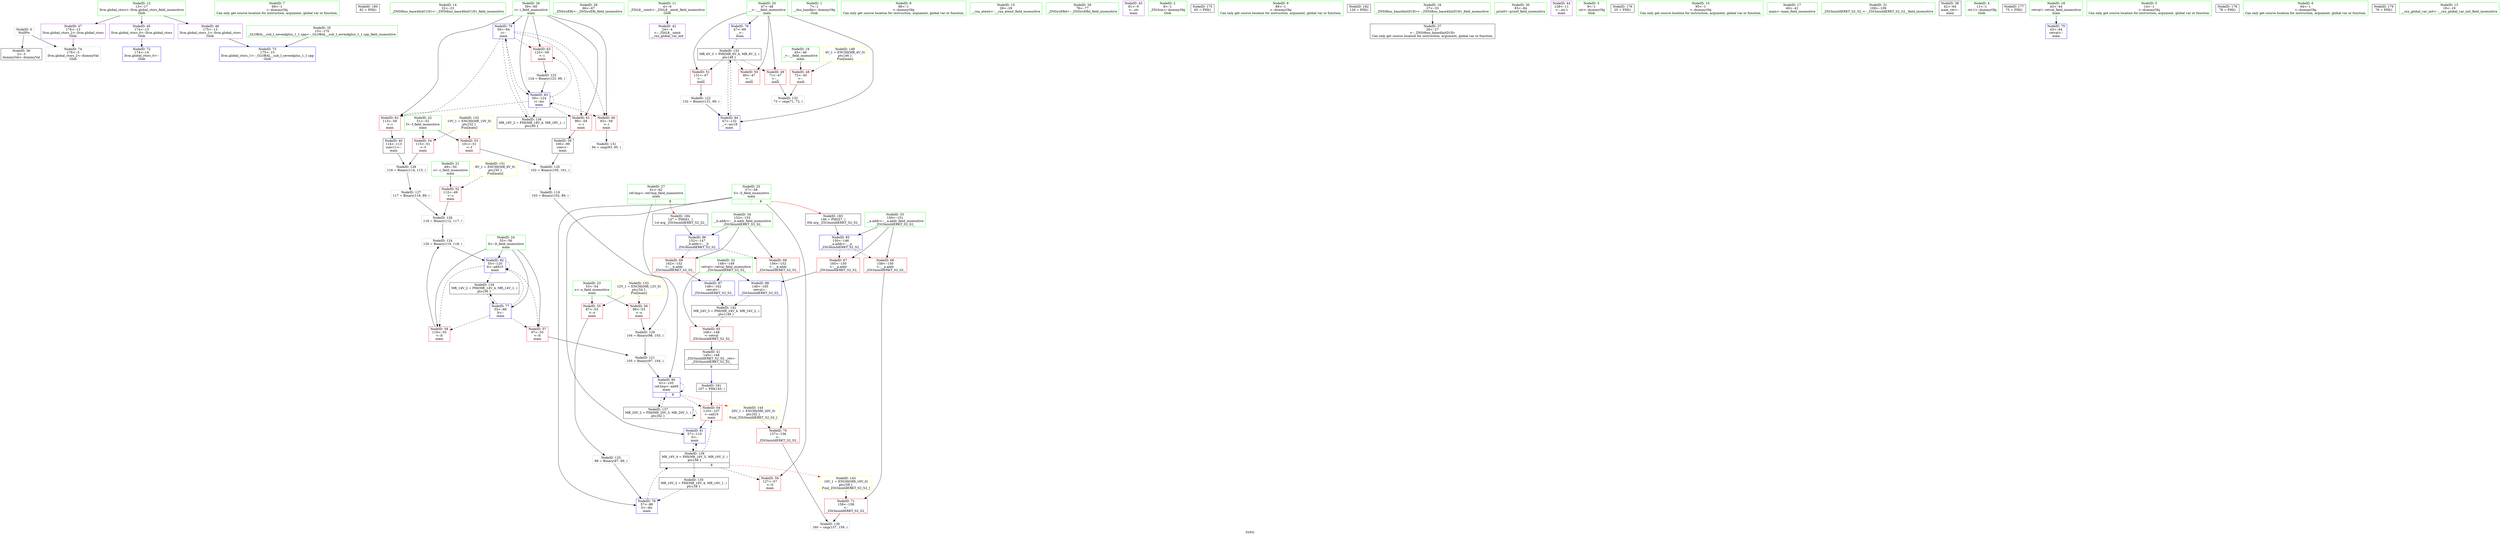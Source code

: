 digraph "SVFG" {
	label="SVFG";

	Node0x55ca93795060 [shape=record,color=grey,label="{NodeID: 0\nNullPtr}"];
	Node0x55ca93795060 -> Node0x55ca937ab0d0[style=solid];
	Node0x55ca93795060 -> Node0x55ca937ae120[style=solid];
	Node0x55ca937a98e0 [shape=record,color=green,label="{NodeID: 7\n69\<--1\n\<--dummyObj\nCan only get source location for instruction, argument, global var or function.}"];
	Node0x55ca937c3ca0 [shape=record,color=black,label="{NodeID: 180\n82 = PHI()\n}"];
	Node0x55ca937a9d40 [shape=record,color=green,label="{NodeID: 14\n22\<--23\n_ZNSt8ios_base4InitC1Ev\<--_ZNSt8ios_base4InitC1Ev_field_insensitive\n}"];
	Node0x55ca937aa3b0 [shape=record,color=green,label="{NodeID: 21\n49\<--50\nc\<--c_field_insensitive\nmain\n}"];
	Node0x55ca937aa3b0 -> Node0x55ca937acee0[style=solid];
	Node0x55ca937aa960 [shape=record,color=green,label="{NodeID: 28\n66\<--67\n_ZNSirsERi\<--_ZNSirsERi_field_insensitive\n}"];
	Node0x55ca937aafd0 [shape=record,color=green,label="{NodeID: 35\n15\<--170\n_GLOBAL__sub_I_sevenkplus_1_1.cpp\<--_GLOBAL__sub_I_sevenkplus_1_1.cpp_field_insensitive\n}"];
	Node0x55ca937aafd0 -> Node0x55ca937ae020[style=solid];
	Node0x55ca937b1970 [shape=record,color=grey,label="{NodeID: 125\n88 = Binary(87, 89, )\n}"];
	Node0x55ca937b1970 -> Node0x55ca937ae490[style=solid];
	Node0x55ca937ab610 [shape=record,color=purple,label="{NodeID: 42\n24\<--4\n\<--_ZStL8__ioinit\n__cxx_global_var_init\n}"];
	Node0x55ca937b23f0 [shape=record,color=grey,label="{NodeID: 132\n73 = cmp(71, 72, )\n}"];
	Node0x55ca937acc70 [shape=record,color=red,label="{NodeID: 49\n71\<--47\n\<--__\nmain\n}"];
	Node0x55ca937acc70 -> Node0x55ca937b23f0[style=solid];
	Node0x55ca937b8a40 [shape=record,color=black,label="{NodeID: 139\nMR_16V_4 = PHI(MR_16V_5, MR_16V_3, )\npts\{58 \}\n|{|<s4>8}}"];
	Node0x55ca937b8a40 -> Node0x55ca937ad490[style=dashed];
	Node0x55ca937b8a40 -> Node0x55ca937ad8a0[style=dashed];
	Node0x55ca937b8a40 -> Node0x55ca937ae700[style=dashed];
	Node0x55ca937b8a40 -> Node0x55ca937b7640[style=dashed];
	Node0x55ca937b8a40:s4 -> Node0x55ca937b9e40[style=dashed,color=red];
	Node0x55ca937ad220 [shape=record,color=red,label="{NodeID: 56\n98\<--53\n\<--x\nmain\n}"];
	Node0x55ca937ad220 -> Node0x55ca937b1f70[style=solid];
	Node0x55ca937ad7d0 [shape=record,color=red,label="{NodeID: 63\n123\<--59\n\<--i\nmain\n}"];
	Node0x55ca937ad7d0 -> Node0x55ca937b1670[style=solid];
	Node0x55ca937bb170 [shape=record,color=yellow,style=double,label="{NodeID: 153\n12V_1 = ENCHI(MR_12V_0)\npts\{54 \}\nFun[main]}"];
	Node0x55ca937bb170 -> Node0x55ca937ad150[style=dashed];
	Node0x55ca937bb170 -> Node0x55ca937ad220[style=dashed];
	Node0x55ca937add80 [shape=record,color=red,label="{NodeID: 70\n157\<--156\n\<--\n_ZSt3minIdERKT_S2_S2_\n}"];
	Node0x55ca937add80 -> Node0x55ca937b20f0[style=solid];
	Node0x55ca937ae3c0 [shape=record,color=blue,label="{NodeID: 77\n55\<--86\nlt\<--\nmain\n}"];
	Node0x55ca937ae3c0 -> Node0x55ca937ad2f0[style=dashed];
	Node0x55ca937ae3c0 -> Node0x55ca937ad3c0[style=dashed];
	Node0x55ca937ae3c0 -> Node0x55ca937ae7d0[style=dashed];
	Node0x55ca937ae3c0 -> Node0x55ca937b7140[style=dashed];
	Node0x55ca937ae970 [shape=record,color=blue,label="{NodeID: 84\n47\<--132\n__\<--inc18\nmain\n}"];
	Node0x55ca937ae970 -> Node0x55ca937b6c40[style=dashed];
	Node0x55ca937a8dd0 [shape=record,color=green,label="{NodeID: 1\n7\<--1\n__dso_handle\<--dummyObj\nGlob }"];
	Node0x55ca937a9970 [shape=record,color=green,label="{NodeID: 8\n86\<--1\n\<--dummyObj\nCan only get source location for instruction, argument, global var or function.}"];
	Node0x55ca937c3d70 [shape=record,color=black,label="{NodeID: 181\n107 = PHI(145, )\n}"];
	Node0x55ca937c3d70 -> Node0x55ca937ad8a0[style=solid];
	Node0x55ca937a9e40 [shape=record,color=green,label="{NodeID: 15\n28\<--29\n__cxa_atexit\<--__cxa_atexit_field_insensitive\n}"];
	Node0x55ca937aa480 [shape=record,color=green,label="{NodeID: 22\n51\<--52\nf\<--f_field_insensitive\nmain\n}"];
	Node0x55ca937aa480 -> Node0x55ca937acfb0[style=solid];
	Node0x55ca937aa480 -> Node0x55ca937ad080[style=solid];
	Node0x55ca937aaa60 [shape=record,color=green,label="{NodeID: 29\n76\<--77\n_ZNSirsERd\<--_ZNSirsERd_field_insensitive\n}"];
	Node0x55ca937b1070 [shape=record,color=grey,label="{NodeID: 119\n103 = Binary(102, 89, )\n}"];
	Node0x55ca937b1070 -> Node0x55ca937b1f70[style=solid];
	Node0x55ca937ab0d0 [shape=record,color=black,label="{NodeID: 36\n2\<--3\ndummyVal\<--dummyVal\n}"];
	Node0x55ca937b1af0 [shape=record,color=grey,label="{NodeID: 126\n118 = Binary(112, 117, )\n}"];
	Node0x55ca937b1af0 -> Node0x55ca937b17f0[style=solid];
	Node0x55ca937ab6e0 [shape=record,color=purple,label="{NodeID: 43\n81\<--9\n\<--.str\nmain\n}"];
	Node0x55ca937b6c40 [shape=record,color=black,label="{NodeID: 133\nMR_6V_3 = PHI(MR_6V_4, MR_6V_2, )\npts\{48 \}\n}"];
	Node0x55ca937b6c40 -> Node0x55ca937acc70[style=dashed];
	Node0x55ca937b6c40 -> Node0x55ca937acd40[style=dashed];
	Node0x55ca937b6c40 -> Node0x55ca937ace10[style=dashed];
	Node0x55ca937b6c40 -> Node0x55ca937ae970[style=dashed];
	Node0x55ca937acd40 [shape=record,color=red,label="{NodeID: 50\n80\<--47\n\<--__\nmain\n}"];
	Node0x55ca937ad2f0 [shape=record,color=red,label="{NodeID: 57\n97\<--55\n\<--lt\nmain\n}"];
	Node0x55ca937ad2f0 -> Node0x55ca937b1370[style=solid];
	Node0x55ca937ad8a0 [shape=record,color=red,label="{NodeID: 64\n110\<--107\n\<--call10\nmain\n}"];
	Node0x55ca937ad8a0 -> Node0x55ca937ae700[style=solid];
	Node0x55ca937ade50 [shape=record,color=red,label="{NodeID: 71\n159\<--158\n\<--\n_ZSt3minIdERKT_S2_S2_\n}"];
	Node0x55ca937ade50 -> Node0x55ca937b20f0[style=solid];
	Node0x55ca937ae490 [shape=record,color=blue,label="{NodeID: 78\n57\<--88\nS\<--div\nmain\n}"];
	Node0x55ca937ae490 -> Node0x55ca937b8a40[style=dashed];
	Node0x55ca937aea40 [shape=record,color=blue,label="{NodeID: 85\n150\<--146\n__a.addr\<--__a\n_ZSt3minIdERKT_S2_S2_\n}"];
	Node0x55ca937aea40 -> Node0x55ca937ada40[style=dashed];
	Node0x55ca937aea40 -> Node0x55ca937adb10[style=dashed];
	Node0x55ca937a8e60 [shape=record,color=green,label="{NodeID: 2\n8\<--1\n_ZSt3cin\<--dummyObj\nGlob }"];
	Node0x55ca93604e10 [shape=record,color=black,label="{NodeID: 175\n65 = PHI()\n}"];
	Node0x55ca937a9a00 [shape=record,color=green,label="{NodeID: 9\n89\<--1\n\<--dummyObj\nCan only get source location for instruction, argument, global var or function.}"];
	Node0x55ca937c3f60 [shape=record,color=black,label="{NodeID: 182\n129 = PHI()\n}"];
	Node0x55ca937a9f40 [shape=record,color=green,label="{NodeID: 16\n27\<--33\n_ZNSt8ios_base4InitD1Ev\<--_ZNSt8ios_base4InitD1Ev_field_insensitive\n}"];
	Node0x55ca937a9f40 -> Node0x55ca937ab1d0[style=solid];
	Node0x55ca937aa550 [shape=record,color=green,label="{NodeID: 23\n53\<--54\nx\<--x_field_insensitive\nmain\n}"];
	Node0x55ca937aa550 -> Node0x55ca937ad150[style=solid];
	Node0x55ca937aa550 -> Node0x55ca937ad220[style=solid];
	Node0x55ca937aab60 [shape=record,color=green,label="{NodeID: 30\n83\<--84\nprintf\<--printf_field_insensitive\n}"];
	Node0x55ca937b11f0 [shape=record,color=grey,label="{NodeID: 120\n102 = Binary(100, 101, )\n}"];
	Node0x55ca937b11f0 -> Node0x55ca937b1070[style=solid];
	Node0x55ca937ab1d0 [shape=record,color=black,label="{NodeID: 37\n26\<--27\n\<--_ZNSt8ios_base4InitD1Ev\nCan only get source location for instruction, argument, global var or function.}"];
	Node0x55ca937b1c70 [shape=record,color=grey,label="{NodeID: 127\n117 = Binary(116, 89, )\n}"];
	Node0x55ca937b1c70 -> Node0x55ca937b1af0[style=solid];
	Node0x55ca937ab7b0 [shape=record,color=purple,label="{NodeID: 44\n128\<--11\n\<--.str.1\nmain\n}"];
	Node0x55ca937b7140 [shape=record,color=black,label="{NodeID: 134\nMR_14V_2 = PHI(MR_14V_4, MR_14V_1, )\npts\{56 \}\n}"];
	Node0x55ca937b7140 -> Node0x55ca937ae3c0[style=dashed];
	Node0x55ca937ace10 [shape=record,color=red,label="{NodeID: 51\n131\<--47\n\<--__\nmain\n}"];
	Node0x55ca937ace10 -> Node0x55ca937b14f0[style=solid];
	Node0x55ca937ad3c0 [shape=record,color=red,label="{NodeID: 58\n119\<--55\n\<--lt\nmain\n}"];
	Node0x55ca937ad3c0 -> Node0x55ca937b17f0[style=solid];
	Node0x55ca937ad970 [shape=record,color=red,label="{NodeID: 65\n168\<--148\n\<--retval\n_ZSt3minIdERKT_S2_S2_\n}"];
	Node0x55ca937ad970 -> Node0x55ca937ab540[style=solid];
	Node0x55ca937adf20 [shape=record,color=blue,label="{NodeID: 72\n174\<--14\nllvm.global_ctors_0\<--\nGlob }"];
	Node0x55ca937ae560 [shape=record,color=blue,label="{NodeID: 79\n59\<--64\ni\<--\nmain\n}"];
	Node0x55ca937ae560 -> Node0x55ca937ad560[style=dashed];
	Node0x55ca937ae560 -> Node0x55ca937ad630[style=dashed];
	Node0x55ca937ae560 -> Node0x55ca937ad700[style=dashed];
	Node0x55ca937ae560 -> Node0x55ca937ad7d0[style=dashed];
	Node0x55ca937ae560 -> Node0x55ca937ae8a0[style=dashed];
	Node0x55ca937ae560 -> Node0x55ca937b7b40[style=dashed];
	Node0x55ca937aeb10 [shape=record,color=blue,label="{NodeID: 86\n152\<--147\n__b.addr\<--__b\n_ZSt3minIdERKT_S2_S2_\n}"];
	Node0x55ca937aeb10 -> Node0x55ca937adbe0[style=dashed];
	Node0x55ca937aeb10 -> Node0x55ca937adcb0[style=dashed];
	Node0x55ca937a8ef0 [shape=record,color=green,label="{NodeID: 3\n9\<--1\n.str\<--dummyObj\nGlob }"];
	Node0x55ca937c3120 [shape=record,color=black,label="{NodeID: 176\n25 = PHI()\n}"];
	Node0x55ca937a9a90 [shape=record,color=green,label="{NodeID: 10\n95\<--1\n\<--dummyObj\nCan only get source location for instruction, argument, global var or function.}"];
	Node0x55ca937c4030 [shape=record,color=black,label="{NodeID: 183\n146 = PHI(57, )\n0th arg _ZSt3minIdERKT_S2_S2_ }"];
	Node0x55ca937c4030 -> Node0x55ca937aea40[style=solid];
	Node0x55ca937aa040 [shape=record,color=green,label="{NodeID: 17\n40\<--41\nmain\<--main_field_insensitive\n}"];
	Node0x55ca937aa620 [shape=record,color=green,label="{NodeID: 24\n55\<--56\nlt\<--lt_field_insensitive\nmain\n}"];
	Node0x55ca937aa620 -> Node0x55ca937ad2f0[style=solid];
	Node0x55ca937aa620 -> Node0x55ca937ad3c0[style=solid];
	Node0x55ca937aa620 -> Node0x55ca937ae3c0[style=solid];
	Node0x55ca937aa620 -> Node0x55ca937ae7d0[style=solid];
	Node0x55ca937aac60 [shape=record,color=green,label="{NodeID: 31\n108\<--109\n_ZSt3minIdERKT_S2_S2_\<--_ZSt3minIdERKT_S2_S2__field_insensitive\n}"];
	Node0x55ca937b1370 [shape=record,color=grey,label="{NodeID: 121\n105 = Binary(97, 104, )\n}"];
	Node0x55ca937b1370 -> Node0x55ca937ae630[style=solid];
	Node0x55ca937ab2d0 [shape=record,color=black,label="{NodeID: 38\n42\<--64\nmain_ret\<--\nmain\n}"];
	Node0x55ca937b1df0 [shape=record,color=grey,label="{NodeID: 128\n116 = Binary(114, 115, )\n}"];
	Node0x55ca937b1df0 -> Node0x55ca937b1c70[style=solid];
	Node0x55ca937ab880 [shape=record,color=purple,label="{NodeID: 45\n174\<--13\nllvm.global_ctors_0\<--llvm.global_ctors\nGlob }"];
	Node0x55ca937ab880 -> Node0x55ca937adf20[style=solid];
	Node0x55ca937b7640 [shape=record,color=black,label="{NodeID: 135\nMR_16V_2 = PHI(MR_16V_4, MR_16V_1, )\npts\{58 \}\n}"];
	Node0x55ca937b7640 -> Node0x55ca937ae490[style=dashed];
	Node0x55ca937acee0 [shape=record,color=red,label="{NodeID: 52\n112\<--49\n\<--c\nmain\n}"];
	Node0x55ca937acee0 -> Node0x55ca937b1af0[style=solid];
	Node0x55ca937b9940 [shape=record,color=black,label="{NodeID: 142\nMR_24V_3 = PHI(MR_24V_4, MR_24V_2, )\npts\{149 \}\n}"];
	Node0x55ca937b9940 -> Node0x55ca937ad970[style=dashed];
	Node0x55ca937ad490 [shape=record,color=red,label="{NodeID: 59\n127\<--57\n\<--S\nmain\n}"];
	Node0x55ca937badf0 [shape=record,color=yellow,style=double,label="{NodeID: 149\n4V_1 = ENCHI(MR_4V_0)\npts\{46 \}\nFun[main]}"];
	Node0x55ca937badf0 -> Node0x55ca937acba0[style=dashed];
	Node0x55ca937ada40 [shape=record,color=red,label="{NodeID: 66\n158\<--150\n\<--__a.addr\n_ZSt3minIdERKT_S2_S2_\n}"];
	Node0x55ca937ada40 -> Node0x55ca937ade50[style=solid];
	Node0x55ca937ae020 [shape=record,color=blue,label="{NodeID: 73\n175\<--15\nllvm.global_ctors_1\<--_GLOBAL__sub_I_sevenkplus_1_1.cpp\nGlob }"];
	Node0x55ca937ae630 [shape=record,color=blue,label="{NodeID: 80\n61\<--105\nref.tmp\<--add9\nmain\n|{|<s3>8}}"];
	Node0x55ca937ae630 -> Node0x55ca937ad8a0[style=dashed];
	Node0x55ca937ae630 -> Node0x55ca937ae630[style=dashed];
	Node0x55ca937ae630 -> Node0x55ca937b8040[style=dashed];
	Node0x55ca937ae630:s3 -> Node0x55ca937ba960[style=dashed,color=red];
	Node0x55ca937aebe0 [shape=record,color=blue,label="{NodeID: 87\n148\<--162\nretval\<--\n_ZSt3minIdERKT_S2_S2_\n}"];
	Node0x55ca937aebe0 -> Node0x55ca937b9940[style=dashed];
	Node0x55ca937a8f80 [shape=record,color=green,label="{NodeID: 4\n11\<--1\n.str.1\<--dummyObj\nGlob }"];
	Node0x55ca937c3970 [shape=record,color=black,label="{NodeID: 177\n75 = PHI()\n}"];
	Node0x55ca937a9b20 [shape=record,color=green,label="{NodeID: 11\n4\<--6\n_ZStL8__ioinit\<--_ZStL8__ioinit_field_insensitive\nGlob }"];
	Node0x55ca937a9b20 -> Node0x55ca937ab610[style=solid];
	Node0x55ca937c4160 [shape=record,color=black,label="{NodeID: 184\n147 = PHI(61, )\n1st arg _ZSt3minIdERKT_S2_S2_ }"];
	Node0x55ca937c4160 -> Node0x55ca937aeb10[style=solid];
	Node0x55ca937aa140 [shape=record,color=green,label="{NodeID: 18\n43\<--44\nretval\<--retval_field_insensitive\nmain\n}"];
	Node0x55ca937aa140 -> Node0x55ca937ae220[style=solid];
	Node0x55ca937aa6f0 [shape=record,color=green,label="{NodeID: 25\n57\<--58\nS\<--S_field_insensitive\nmain\n|{|<s3>8}}"];
	Node0x55ca937aa6f0 -> Node0x55ca937ad490[style=solid];
	Node0x55ca937aa6f0 -> Node0x55ca937ae490[style=solid];
	Node0x55ca937aa6f0 -> Node0x55ca937ae700[style=solid];
	Node0x55ca937aa6f0:s3 -> Node0x55ca937c4030[style=solid,color=red];
	Node0x55ca937aad60 [shape=record,color=green,label="{NodeID: 32\n148\<--149\nretval\<--retval_field_insensitive\n_ZSt3minIdERKT_S2_S2_\n}"];
	Node0x55ca937aad60 -> Node0x55ca937ad970[style=solid];
	Node0x55ca937aad60 -> Node0x55ca937aebe0[style=solid];
	Node0x55ca937aad60 -> Node0x55ca937aecb0[style=solid];
	Node0x55ca937b14f0 [shape=record,color=grey,label="{NodeID: 122\n132 = Binary(131, 69, )\n}"];
	Node0x55ca937b14f0 -> Node0x55ca937ae970[style=solid];
	Node0x55ca937ab3a0 [shape=record,color=black,label="{NodeID: 39\n100\<--99\nconv\<--\nmain\n}"];
	Node0x55ca937ab3a0 -> Node0x55ca937b11f0[style=solid];
	Node0x55ca937b1f70 [shape=record,color=grey,label="{NodeID: 129\n104 = Binary(98, 103, )\n}"];
	Node0x55ca937b1f70 -> Node0x55ca937b1370[style=solid];
	Node0x55ca937ab980 [shape=record,color=purple,label="{NodeID: 46\n175\<--13\nllvm.global_ctors_1\<--llvm.global_ctors\nGlob }"];
	Node0x55ca937ab980 -> Node0x55ca937ae020[style=solid];
	Node0x55ca937b7b40 [shape=record,color=black,label="{NodeID: 136\nMR_18V_2 = PHI(MR_18V_4, MR_18V_1, )\npts\{60 \}\n}"];
	Node0x55ca937b7b40 -> Node0x55ca937ae560[style=dashed];
	Node0x55ca937acfb0 [shape=record,color=red,label="{NodeID: 53\n101\<--51\n\<--f\nmain\n}"];
	Node0x55ca937acfb0 -> Node0x55ca937b11f0[style=solid];
	Node0x55ca937b9e40 [shape=record,color=yellow,style=double,label="{NodeID: 143\n16V_1 = ENCHI(MR_16V_0)\npts\{58 \}\nFun[_ZSt3minIdERKT_S2_S2_]}"];
	Node0x55ca937b9e40 -> Node0x55ca937ade50[style=dashed];
	Node0x55ca937ad560 [shape=record,color=red,label="{NodeID: 60\n93\<--59\n\<--i\nmain\n}"];
	Node0x55ca937ad560 -> Node0x55ca937b2270[style=solid];
	Node0x55ca937adb10 [shape=record,color=red,label="{NodeID: 67\n165\<--150\n\<--__a.addr\n_ZSt3minIdERKT_S2_S2_\n}"];
	Node0x55ca937adb10 -> Node0x55ca937aecb0[style=solid];
	Node0x55ca937ae120 [shape=record,color=blue, style = dotted,label="{NodeID: 74\n176\<--3\nllvm.global_ctors_2\<--dummyVal\nGlob }"];
	Node0x55ca937ae700 [shape=record,color=blue,label="{NodeID: 81\n57\<--110\nS\<--\nmain\n}"];
	Node0x55ca937ae700 -> Node0x55ca937b8a40[style=dashed];
	Node0x55ca937aecb0 [shape=record,color=blue,label="{NodeID: 88\n148\<--165\nretval\<--\n_ZSt3minIdERKT_S2_S2_\n}"];
	Node0x55ca937aecb0 -> Node0x55ca937b9940[style=dashed];
	Node0x55ca937a97c0 [shape=record,color=green,label="{NodeID: 5\n14\<--1\n\<--dummyObj\nCan only get source location for instruction, argument, global var or function.}"];
	Node0x55ca937c3ad0 [shape=record,color=black,label="{NodeID: 178\n78 = PHI()\n}"];
	Node0x55ca937a9bb0 [shape=record,color=green,label="{NodeID: 12\n13\<--17\nllvm.global_ctors\<--llvm.global_ctors_field_insensitive\nGlob }"];
	Node0x55ca937a9bb0 -> Node0x55ca937ab880[style=solid];
	Node0x55ca937a9bb0 -> Node0x55ca937ab980[style=solid];
	Node0x55ca937a9bb0 -> Node0x55ca937aba80[style=solid];
	Node0x55ca937aa210 [shape=record,color=green,label="{NodeID: 19\n45\<--46\n_\<--__field_insensitive\nmain\n}"];
	Node0x55ca937aa210 -> Node0x55ca937acba0[style=solid];
	Node0x55ca937aa7c0 [shape=record,color=green,label="{NodeID: 26\n59\<--60\ni\<--i_field_insensitive\nmain\n}"];
	Node0x55ca937aa7c0 -> Node0x55ca937ad560[style=solid];
	Node0x55ca937aa7c0 -> Node0x55ca937ad630[style=solid];
	Node0x55ca937aa7c0 -> Node0x55ca937ad700[style=solid];
	Node0x55ca937aa7c0 -> Node0x55ca937ad7d0[style=solid];
	Node0x55ca937aa7c0 -> Node0x55ca937ae560[style=solid];
	Node0x55ca937aa7c0 -> Node0x55ca937ae8a0[style=solid];
	Node0x55ca937aae30 [shape=record,color=green,label="{NodeID: 33\n150\<--151\n__a.addr\<--__a.addr_field_insensitive\n_ZSt3minIdERKT_S2_S2_\n}"];
	Node0x55ca937aae30 -> Node0x55ca937ada40[style=solid];
	Node0x55ca937aae30 -> Node0x55ca937adb10[style=solid];
	Node0x55ca937aae30 -> Node0x55ca937aea40[style=solid];
	Node0x55ca937b1670 [shape=record,color=grey,label="{NodeID: 123\n124 = Binary(123, 69, )\n}"];
	Node0x55ca937b1670 -> Node0x55ca937ae8a0[style=solid];
	Node0x55ca937ab470 [shape=record,color=black,label="{NodeID: 40\n114\<--113\nconv11\<--\nmain\n}"];
	Node0x55ca937ab470 -> Node0x55ca937b1df0[style=solid];
	Node0x55ca937b20f0 [shape=record,color=grey,label="{NodeID: 130\n160 = cmp(157, 159, )\n}"];
	Node0x55ca937aba80 [shape=record,color=purple,label="{NodeID: 47\n176\<--13\nllvm.global_ctors_2\<--llvm.global_ctors\nGlob }"];
	Node0x55ca937aba80 -> Node0x55ca937ae120[style=solid];
	Node0x55ca937b8040 [shape=record,color=black,label="{NodeID: 137\nMR_20V_2 = PHI(MR_20V_3, MR_20V_1, )\npts\{62 \}\n}"];
	Node0x55ca937b8040 -> Node0x55ca937ae630[style=dashed];
	Node0x55ca937b8040 -> Node0x55ca937b8040[style=dashed];
	Node0x55ca937ad080 [shape=record,color=red,label="{NodeID: 54\n115\<--51\n\<--f\nmain\n}"];
	Node0x55ca937ad080 -> Node0x55ca937b1df0[style=solid];
	Node0x55ca937ba960 [shape=record,color=yellow,style=double,label="{NodeID: 144\n20V_1 = ENCHI(MR_20V_0)\npts\{62 \}\nFun[_ZSt3minIdERKT_S2_S2_]}"];
	Node0x55ca937ba960 -> Node0x55ca937add80[style=dashed];
	Node0x55ca937ad630 [shape=record,color=red,label="{NodeID: 61\n99\<--59\n\<--i\nmain\n}"];
	Node0x55ca937ad630 -> Node0x55ca937ab3a0[style=solid];
	Node0x55ca937bafb0 [shape=record,color=yellow,style=double,label="{NodeID: 151\n8V_1 = ENCHI(MR_8V_0)\npts\{50 \}\nFun[main]}"];
	Node0x55ca937bafb0 -> Node0x55ca937acee0[style=dashed];
	Node0x55ca937adbe0 [shape=record,color=red,label="{NodeID: 68\n156\<--152\n\<--__b.addr\n_ZSt3minIdERKT_S2_S2_\n}"];
	Node0x55ca937adbe0 -> Node0x55ca937add80[style=solid];
	Node0x55ca937ae220 [shape=record,color=blue,label="{NodeID: 75\n43\<--64\nretval\<--\nmain\n}"];
	Node0x55ca937ae7d0 [shape=record,color=blue,label="{NodeID: 82\n55\<--120\nlt\<--add15\nmain\n}"];
	Node0x55ca937ae7d0 -> Node0x55ca937ad2f0[style=dashed];
	Node0x55ca937ae7d0 -> Node0x55ca937ad3c0[style=dashed];
	Node0x55ca937ae7d0 -> Node0x55ca937ae7d0[style=dashed];
	Node0x55ca937ae7d0 -> Node0x55ca937b7140[style=dashed];
	Node0x55ca937a9850 [shape=record,color=green,label="{NodeID: 6\n64\<--1\n\<--dummyObj\nCan only get source location for instruction, argument, global var or function.}"];
	Node0x55ca937c3bd0 [shape=record,color=black,label="{NodeID: 179\n79 = PHI()\n}"];
	Node0x55ca937a9c40 [shape=record,color=green,label="{NodeID: 13\n18\<--19\n__cxx_global_var_init\<--__cxx_global_var_init_field_insensitive\n}"];
	Node0x55ca937aa2e0 [shape=record,color=green,label="{NodeID: 20\n47\<--48\n__\<--___field_insensitive\nmain\n}"];
	Node0x55ca937aa2e0 -> Node0x55ca937acc70[style=solid];
	Node0x55ca937aa2e0 -> Node0x55ca937acd40[style=solid];
	Node0x55ca937aa2e0 -> Node0x55ca937ace10[style=solid];
	Node0x55ca937aa2e0 -> Node0x55ca937ae2f0[style=solid];
	Node0x55ca937aa2e0 -> Node0x55ca937ae970[style=solid];
	Node0x55ca937aa890 [shape=record,color=green,label="{NodeID: 27\n61\<--62\nref.tmp\<--ref.tmp_field_insensitive\nmain\n|{|<s1>8}}"];
	Node0x55ca937aa890 -> Node0x55ca937ae630[style=solid];
	Node0x55ca937aa890:s1 -> Node0x55ca937c4160[style=solid,color=red];
	Node0x55ca937aaf00 [shape=record,color=green,label="{NodeID: 34\n152\<--153\n__b.addr\<--__b.addr_field_insensitive\n_ZSt3minIdERKT_S2_S2_\n}"];
	Node0x55ca937aaf00 -> Node0x55ca937adbe0[style=solid];
	Node0x55ca937aaf00 -> Node0x55ca937adcb0[style=solid];
	Node0x55ca937aaf00 -> Node0x55ca937aeb10[style=solid];
	Node0x55ca937b17f0 [shape=record,color=grey,label="{NodeID: 124\n120 = Binary(119, 118, )\n}"];
	Node0x55ca937b17f0 -> Node0x55ca937ae7d0[style=solid];
	Node0x55ca937ab540 [shape=record,color=black,label="{NodeID: 41\n145\<--168\n_ZSt3minIdERKT_S2_S2__ret\<--\n_ZSt3minIdERKT_S2_S2_\n|{<s0>8}}"];
	Node0x55ca937ab540:s0 -> Node0x55ca937c3d70[style=solid,color=blue];
	Node0x55ca937b2270 [shape=record,color=grey,label="{NodeID: 131\n94 = cmp(93, 95, )\n}"];
	Node0x55ca937acba0 [shape=record,color=red,label="{NodeID: 48\n72\<--45\n\<--_\nmain\n}"];
	Node0x55ca937acba0 -> Node0x55ca937b23f0[style=solid];
	Node0x55ca937ad150 [shape=record,color=red,label="{NodeID: 55\n87\<--53\n\<--x\nmain\n}"];
	Node0x55ca937ad150 -> Node0x55ca937b1970[style=solid];
	Node0x55ca937ad700 [shape=record,color=red,label="{NodeID: 62\n113\<--59\n\<--i\nmain\n}"];
	Node0x55ca937ad700 -> Node0x55ca937ab470[style=solid];
	Node0x55ca937bb090 [shape=record,color=yellow,style=double,label="{NodeID: 152\n10V_1 = ENCHI(MR_10V_0)\npts\{52 \}\nFun[main]}"];
	Node0x55ca937bb090 -> Node0x55ca937acfb0[style=dashed];
	Node0x55ca937bb090 -> Node0x55ca937ad080[style=dashed];
	Node0x55ca937adcb0 [shape=record,color=red,label="{NodeID: 69\n162\<--152\n\<--__b.addr\n_ZSt3minIdERKT_S2_S2_\n}"];
	Node0x55ca937adcb0 -> Node0x55ca937aebe0[style=solid];
	Node0x55ca937ae2f0 [shape=record,color=blue,label="{NodeID: 76\n47\<--69\n__\<--\nmain\n}"];
	Node0x55ca937ae2f0 -> Node0x55ca937b6c40[style=dashed];
	Node0x55ca937ae8a0 [shape=record,color=blue,label="{NodeID: 83\n59\<--124\ni\<--inc\nmain\n}"];
	Node0x55ca937ae8a0 -> Node0x55ca937ad560[style=dashed];
	Node0x55ca937ae8a0 -> Node0x55ca937ad630[style=dashed];
	Node0x55ca937ae8a0 -> Node0x55ca937ad700[style=dashed];
	Node0x55ca937ae8a0 -> Node0x55ca937ad7d0[style=dashed];
	Node0x55ca937ae8a0 -> Node0x55ca937ae8a0[style=dashed];
	Node0x55ca937ae8a0 -> Node0x55ca937b7b40[style=dashed];
}
